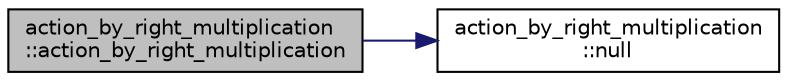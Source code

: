 digraph "action_by_right_multiplication::action_by_right_multiplication"
{
  edge [fontname="Helvetica",fontsize="10",labelfontname="Helvetica",labelfontsize="10"];
  node [fontname="Helvetica",fontsize="10",shape=record];
  rankdir="LR";
  Node0 [label="action_by_right_multiplication\l::action_by_right_multiplication",height=0.2,width=0.4,color="black", fillcolor="grey75", style="filled", fontcolor="black"];
  Node0 -> Node1 [color="midnightblue",fontsize="10",style="solid",fontname="Helvetica"];
  Node1 [label="action_by_right_multiplication\l::null",height=0.2,width=0.4,color="black", fillcolor="white", style="filled",URL="$d5/daa/classaction__by__right__multiplication.html#ab15f9bddba66324e2fb7306e0fd21571"];
}
